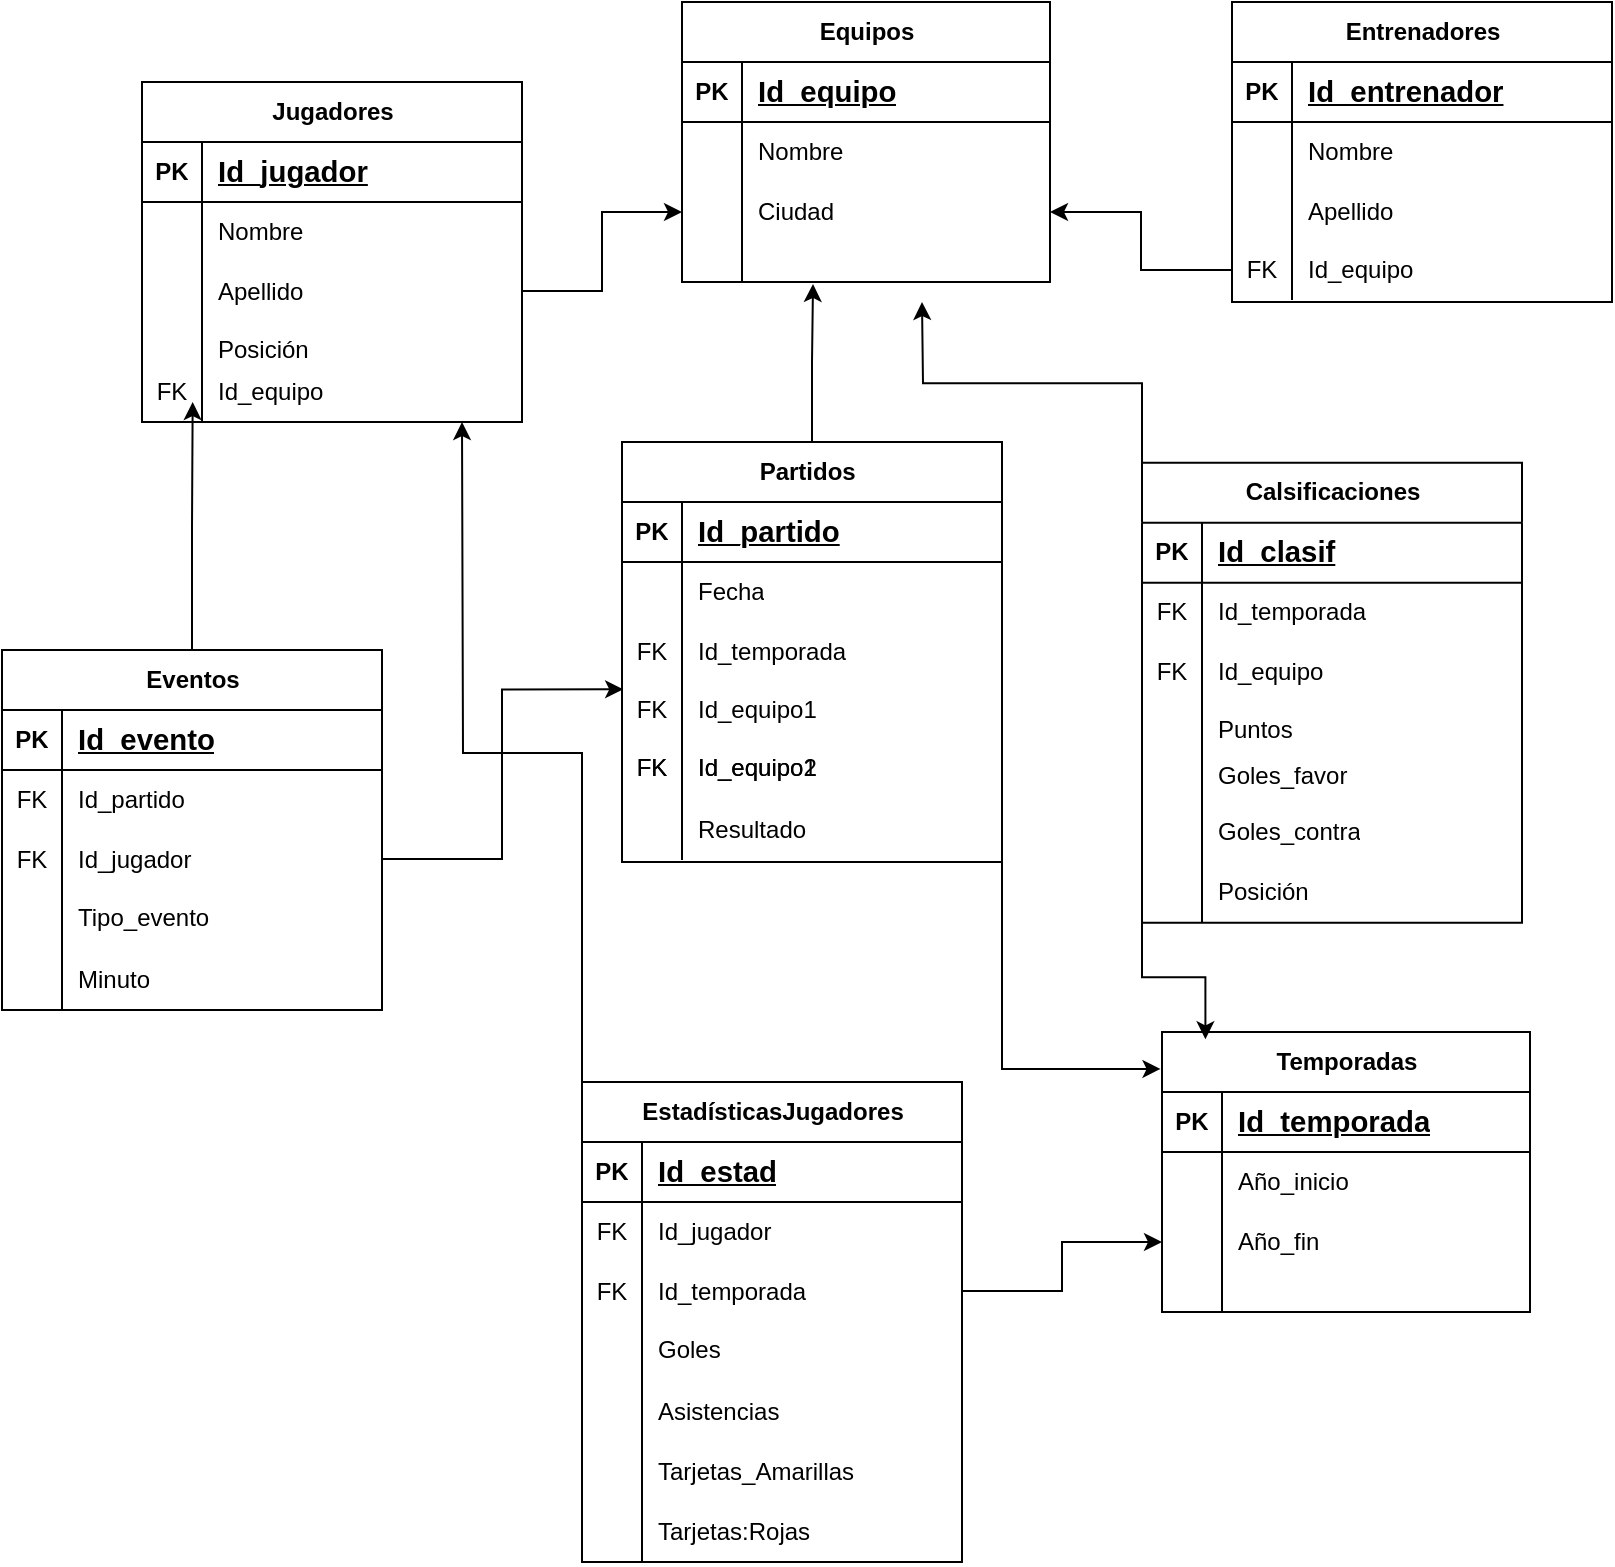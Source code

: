 <mxfile version="28.2.0">
  <diagram name="Página-1" id="X9vF3cDnQk7DMG4ShkGn">
    <mxGraphModel dx="2911" dy="1070" grid="1" gridSize="10" guides="1" tooltips="1" connect="1" arrows="1" fold="1" page="1" pageScale="1" pageWidth="827" pageHeight="1169" math="0" shadow="0">
      <root>
        <mxCell id="0" />
        <mxCell id="1" parent="0" />
        <mxCell id="jzqMsbEiXkKuYxZAFZws-7" value="Partidos&lt;span style=&quot;white-space: pre;&quot;&gt;&#x9;&lt;/span&gt;" style="shape=table;startSize=30;container=1;collapsible=1;childLayout=tableLayout;fixedRows=1;rowLines=0;fontStyle=1;align=center;resizeLast=1;html=1;" vertex="1" parent="1">
          <mxGeometry y="290" width="190" height="210" as="geometry">
            <mxRectangle x="320" y="210" width="90" height="30" as="alternateBounds" />
          </mxGeometry>
        </mxCell>
        <mxCell id="jzqMsbEiXkKuYxZAFZws-8" value="" style="shape=tableRow;horizontal=0;startSize=0;swimlaneHead=0;swimlaneBody=0;fillColor=none;collapsible=0;dropTarget=0;points=[[0,0.5],[1,0.5]];portConstraint=eastwest;top=0;left=0;right=0;bottom=1;" vertex="1" parent="jzqMsbEiXkKuYxZAFZws-7">
          <mxGeometry y="30" width="190" height="30" as="geometry" />
        </mxCell>
        <mxCell id="jzqMsbEiXkKuYxZAFZws-9" value="PK" style="shape=partialRectangle;connectable=0;fillColor=none;top=0;left=0;bottom=0;right=0;fontStyle=1;overflow=hidden;whiteSpace=wrap;html=1;" vertex="1" parent="jzqMsbEiXkKuYxZAFZws-8">
          <mxGeometry width="30" height="30" as="geometry">
            <mxRectangle width="30" height="30" as="alternateBounds" />
          </mxGeometry>
        </mxCell>
        <mxCell id="jzqMsbEiXkKuYxZAFZws-10" value="&lt;span style=&quot;font-size:11.0pt;line-height:107%;&lt;br/&gt;font-family:&amp;quot;Calibri&amp;quot;,sans-serif;mso-ascii-theme-font:minor-latin;mso-fareast-font-family:&lt;br/&gt;Calibri;mso-fareast-theme-font:minor-latin;mso-hansi-theme-font:minor-latin;&lt;br/&gt;mso-bidi-font-family:&amp;quot;Times New Roman&amp;quot;;mso-bidi-theme-font:minor-bidi;&lt;br/&gt;mso-ansi-language:ES-AR;mso-fareast-language:EN-US;mso-bidi-language:AR-SA&quot;&gt;Id_partido&lt;/span&gt;" style="shape=partialRectangle;connectable=0;fillColor=none;top=0;left=0;bottom=0;right=0;align=left;spacingLeft=6;fontStyle=5;overflow=hidden;whiteSpace=wrap;html=1;" vertex="1" parent="jzqMsbEiXkKuYxZAFZws-8">
          <mxGeometry x="30" width="160" height="30" as="geometry">
            <mxRectangle width="160" height="30" as="alternateBounds" />
          </mxGeometry>
        </mxCell>
        <mxCell id="jzqMsbEiXkKuYxZAFZws-11" value="" style="shape=tableRow;horizontal=0;startSize=0;swimlaneHead=0;swimlaneBody=0;fillColor=none;collapsible=0;dropTarget=0;points=[[0,0.5],[1,0.5]];portConstraint=eastwest;top=0;left=0;right=0;bottom=0;" vertex="1" parent="jzqMsbEiXkKuYxZAFZws-7">
          <mxGeometry y="60" width="190" height="30" as="geometry" />
        </mxCell>
        <mxCell id="jzqMsbEiXkKuYxZAFZws-12" value="" style="shape=partialRectangle;connectable=0;fillColor=none;top=0;left=0;bottom=0;right=0;editable=1;overflow=hidden;whiteSpace=wrap;html=1;" vertex="1" parent="jzqMsbEiXkKuYxZAFZws-11">
          <mxGeometry width="30" height="30" as="geometry">
            <mxRectangle width="30" height="30" as="alternateBounds" />
          </mxGeometry>
        </mxCell>
        <mxCell id="jzqMsbEiXkKuYxZAFZws-13" value="Fecha" style="shape=partialRectangle;connectable=0;fillColor=none;top=0;left=0;bottom=0;right=0;align=left;spacingLeft=6;overflow=hidden;whiteSpace=wrap;html=1;" vertex="1" parent="jzqMsbEiXkKuYxZAFZws-11">
          <mxGeometry x="30" width="160" height="30" as="geometry">
            <mxRectangle width="160" height="30" as="alternateBounds" />
          </mxGeometry>
        </mxCell>
        <mxCell id="jzqMsbEiXkKuYxZAFZws-161" value="" style="shape=tableRow;horizontal=0;startSize=0;swimlaneHead=0;swimlaneBody=0;fillColor=none;collapsible=0;dropTarget=0;points=[[0,0.5],[1,0.5]];portConstraint=eastwest;top=0;left=0;right=0;bottom=0;" vertex="1" parent="jzqMsbEiXkKuYxZAFZws-7">
          <mxGeometry y="90" width="190" height="29" as="geometry" />
        </mxCell>
        <mxCell id="jzqMsbEiXkKuYxZAFZws-162" value="FK" style="shape=partialRectangle;connectable=0;fillColor=none;top=0;left=0;bottom=0;right=0;editable=1;overflow=hidden;whiteSpace=wrap;html=1;" vertex="1" parent="jzqMsbEiXkKuYxZAFZws-161">
          <mxGeometry width="30" height="29" as="geometry">
            <mxRectangle width="30" height="29" as="alternateBounds" />
          </mxGeometry>
        </mxCell>
        <mxCell id="jzqMsbEiXkKuYxZAFZws-163" value="Id_temporada" style="shape=partialRectangle;connectable=0;fillColor=none;top=0;left=0;bottom=0;right=0;align=left;spacingLeft=6;overflow=hidden;whiteSpace=wrap;html=1;" vertex="1" parent="jzqMsbEiXkKuYxZAFZws-161">
          <mxGeometry x="30" width="160" height="29" as="geometry">
            <mxRectangle width="160" height="29" as="alternateBounds" />
          </mxGeometry>
        </mxCell>
        <mxCell id="jzqMsbEiXkKuYxZAFZws-14" value="" style="shape=tableRow;horizontal=0;startSize=0;swimlaneHead=0;swimlaneBody=0;fillColor=none;collapsible=0;dropTarget=0;points=[[0,0.5],[1,0.5]];portConstraint=eastwest;top=0;left=0;right=0;bottom=0;" vertex="1" parent="jzqMsbEiXkKuYxZAFZws-7">
          <mxGeometry y="119" width="190" height="29" as="geometry" />
        </mxCell>
        <mxCell id="jzqMsbEiXkKuYxZAFZws-15" value="FK" style="shape=partialRectangle;connectable=0;fillColor=none;top=0;left=0;bottom=0;right=0;editable=1;overflow=hidden;whiteSpace=wrap;html=1;" vertex="1" parent="jzqMsbEiXkKuYxZAFZws-14">
          <mxGeometry width="30" height="29" as="geometry">
            <mxRectangle width="30" height="29" as="alternateBounds" />
          </mxGeometry>
        </mxCell>
        <mxCell id="jzqMsbEiXkKuYxZAFZws-16" value="Id_equipo1" style="shape=partialRectangle;connectable=0;fillColor=none;top=0;left=0;bottom=0;right=0;align=left;spacingLeft=6;overflow=hidden;whiteSpace=wrap;html=1;" vertex="1" parent="jzqMsbEiXkKuYxZAFZws-14">
          <mxGeometry x="30" width="160" height="29" as="geometry">
            <mxRectangle width="160" height="29" as="alternateBounds" />
          </mxGeometry>
        </mxCell>
        <mxCell id="jzqMsbEiXkKuYxZAFZws-17" value="" style="shape=tableRow;horizontal=0;startSize=0;swimlaneHead=0;swimlaneBody=0;fillColor=none;collapsible=0;dropTarget=0;points=[[0,0.5],[1,0.5]];portConstraint=eastwest;top=0;left=0;right=0;bottom=0;" vertex="1" parent="jzqMsbEiXkKuYxZAFZws-7">
          <mxGeometry y="148" width="190" height="30" as="geometry" />
        </mxCell>
        <mxCell id="jzqMsbEiXkKuYxZAFZws-18" value="FK" style="shape=partialRectangle;connectable=0;fillColor=none;top=0;left=0;bottom=0;right=0;editable=1;overflow=hidden;whiteSpace=wrap;html=1;" vertex="1" parent="jzqMsbEiXkKuYxZAFZws-17">
          <mxGeometry width="30" height="30" as="geometry">
            <mxRectangle width="30" height="30" as="alternateBounds" />
          </mxGeometry>
        </mxCell>
        <mxCell id="jzqMsbEiXkKuYxZAFZws-19" value="Id_equipo1&lt;span style=&quot;white-space: pre;&quot;&gt;&#x9;&lt;/span&gt;&lt;span style=&quot;white-space: pre;&quot;&gt;&#x9;&lt;/span&gt;&lt;span style=&quot;white-space: pre;&quot;&gt;&#x9;&lt;/span&gt;&lt;span style=&quot;white-space: pre;&quot;&gt;&#x9;&lt;/span&gt;" style="shape=partialRectangle;connectable=0;fillColor=none;top=0;left=0;bottom=0;right=0;align=left;spacingLeft=6;overflow=hidden;whiteSpace=wrap;html=1;" vertex="1" parent="jzqMsbEiXkKuYxZAFZws-17">
          <mxGeometry x="30" width="160" height="30" as="geometry">
            <mxRectangle width="160" height="30" as="alternateBounds" />
          </mxGeometry>
        </mxCell>
        <mxCell id="jzqMsbEiXkKuYxZAFZws-37" value="Id_equipo2&lt;span style=&quot;white-space: pre;&quot;&gt;&#x9;&lt;/span&gt;&lt;span style=&quot;white-space: pre;&quot;&gt;&#x9;&lt;/span&gt;&lt;span style=&quot;white-space: pre;&quot;&gt;&#x9;&lt;/span&gt;&lt;span style=&quot;white-space: pre;&quot;&gt;&#x9;&lt;/span&gt;" style="shape=partialRectangle;connectable=0;fillColor=none;top=0;left=0;bottom=0;right=0;align=left;spacingLeft=6;overflow=hidden;whiteSpace=wrap;html=1;" vertex="1" parent="1">
          <mxGeometry x="30" y="438" width="150" height="30" as="geometry">
            <mxRectangle width="150" height="30" as="alternateBounds" />
          </mxGeometry>
        </mxCell>
        <mxCell id="jzqMsbEiXkKuYxZAFZws-38" value="" style="shape=partialRectangle;connectable=0;fillColor=none;top=0;left=0;bottom=0;right=0;editable=1;overflow=hidden;whiteSpace=wrap;html=1;" vertex="1" parent="1">
          <mxGeometry x="20" y="469" width="30" height="30" as="geometry">
            <mxRectangle width="30" height="30" as="alternateBounds" />
          </mxGeometry>
        </mxCell>
        <mxCell id="jzqMsbEiXkKuYxZAFZws-39" value="Resultado" style="shape=partialRectangle;connectable=0;fillColor=none;top=0;left=0;bottom=0;right=0;align=left;spacingLeft=6;overflow=hidden;whiteSpace=wrap;html=1;" vertex="1" parent="1">
          <mxGeometry x="30" y="469" width="154" height="30" as="geometry">
            <mxRectangle width="154" height="30" as="alternateBounds" />
          </mxGeometry>
        </mxCell>
        <mxCell id="jzqMsbEiXkKuYxZAFZws-40" value="" style="endArrow=none;html=1;rounded=0;" edge="1" parent="1">
          <mxGeometry relative="1" as="geometry">
            <mxPoint x="30" y="438" as="sourcePoint" />
            <mxPoint x="30" y="499" as="targetPoint" />
          </mxGeometry>
        </mxCell>
        <mxCell id="jzqMsbEiXkKuYxZAFZws-41" value="FK" style="shape=partialRectangle;connectable=0;fillColor=none;top=0;left=0;bottom=0;right=0;editable=1;overflow=hidden;whiteSpace=wrap;html=1;" vertex="1" parent="1">
          <mxGeometry y="438" width="30" height="30" as="geometry">
            <mxRectangle width="30" height="30" as="alternateBounds" />
          </mxGeometry>
        </mxCell>
        <mxCell id="jzqMsbEiXkKuYxZAFZws-42" value="Temporadas" style="shape=table;startSize=30;container=1;collapsible=1;childLayout=tableLayout;fixedRows=1;rowLines=0;fontStyle=1;align=center;resizeLast=1;html=1;" vertex="1" parent="1">
          <mxGeometry x="270" y="585" width="184" height="140" as="geometry">
            <mxRectangle x="320" y="210" width="90" height="30" as="alternateBounds" />
          </mxGeometry>
        </mxCell>
        <mxCell id="jzqMsbEiXkKuYxZAFZws-43" value="" style="shape=tableRow;horizontal=0;startSize=0;swimlaneHead=0;swimlaneBody=0;fillColor=none;collapsible=0;dropTarget=0;points=[[0,0.5],[1,0.5]];portConstraint=eastwest;top=0;left=0;right=0;bottom=1;" vertex="1" parent="jzqMsbEiXkKuYxZAFZws-42">
          <mxGeometry y="30" width="184" height="30" as="geometry" />
        </mxCell>
        <mxCell id="jzqMsbEiXkKuYxZAFZws-44" value="PK" style="shape=partialRectangle;connectable=0;fillColor=none;top=0;left=0;bottom=0;right=0;fontStyle=1;overflow=hidden;whiteSpace=wrap;html=1;" vertex="1" parent="jzqMsbEiXkKuYxZAFZws-43">
          <mxGeometry width="30" height="30" as="geometry">
            <mxRectangle width="30" height="30" as="alternateBounds" />
          </mxGeometry>
        </mxCell>
        <mxCell id="jzqMsbEiXkKuYxZAFZws-45" value="&lt;span style=&quot;font-size:11.0pt;line-height:107%;&amp;lt;br/&amp;gt;font-family:&amp;quot;Calibri&amp;quot;,sans-serif;mso-ascii-theme-font:minor-latin;mso-fareast-font-family:&amp;lt;br/&amp;gt;Calibri;mso-fareast-theme-font:minor-latin;mso-hansi-theme-font:minor-latin;&amp;lt;br/&amp;gt;mso-bidi-font-family:&amp;quot;Times New Roman&amp;quot;;mso-bidi-theme-font:minor-bidi;&amp;lt;br/&amp;gt;mso-ansi-language:ES-AR;mso-fareast-language:EN-US;mso-bidi-language:AR-SA&quot;&gt;Id_temporada&lt;/span&gt;" style="shape=partialRectangle;connectable=0;fillColor=none;top=0;left=0;bottom=0;right=0;align=left;spacingLeft=6;fontStyle=5;overflow=hidden;whiteSpace=wrap;html=1;" vertex="1" parent="jzqMsbEiXkKuYxZAFZws-43">
          <mxGeometry x="30" width="154" height="30" as="geometry">
            <mxRectangle width="154" height="30" as="alternateBounds" />
          </mxGeometry>
        </mxCell>
        <mxCell id="jzqMsbEiXkKuYxZAFZws-46" value="" style="shape=tableRow;horizontal=0;startSize=0;swimlaneHead=0;swimlaneBody=0;fillColor=none;collapsible=0;dropTarget=0;points=[[0,0.5],[1,0.5]];portConstraint=eastwest;top=0;left=0;right=0;bottom=0;" vertex="1" parent="jzqMsbEiXkKuYxZAFZws-42">
          <mxGeometry y="60" width="184" height="30" as="geometry" />
        </mxCell>
        <mxCell id="jzqMsbEiXkKuYxZAFZws-47" value="" style="shape=partialRectangle;connectable=0;fillColor=none;top=0;left=0;bottom=0;right=0;editable=1;overflow=hidden;whiteSpace=wrap;html=1;" vertex="1" parent="jzqMsbEiXkKuYxZAFZws-46">
          <mxGeometry width="30" height="30" as="geometry">
            <mxRectangle width="30" height="30" as="alternateBounds" />
          </mxGeometry>
        </mxCell>
        <mxCell id="jzqMsbEiXkKuYxZAFZws-48" value="Año_inicio" style="shape=partialRectangle;connectable=0;fillColor=none;top=0;left=0;bottom=0;right=0;align=left;spacingLeft=6;overflow=hidden;whiteSpace=wrap;html=1;" vertex="1" parent="jzqMsbEiXkKuYxZAFZws-46">
          <mxGeometry x="30" width="154" height="30" as="geometry">
            <mxRectangle width="154" height="30" as="alternateBounds" />
          </mxGeometry>
        </mxCell>
        <mxCell id="jzqMsbEiXkKuYxZAFZws-49" value="" style="shape=tableRow;horizontal=0;startSize=0;swimlaneHead=0;swimlaneBody=0;fillColor=none;collapsible=0;dropTarget=0;points=[[0,0.5],[1,0.5]];portConstraint=eastwest;top=0;left=0;right=0;bottom=0;" vertex="1" parent="jzqMsbEiXkKuYxZAFZws-42">
          <mxGeometry y="90" width="184" height="30" as="geometry" />
        </mxCell>
        <mxCell id="jzqMsbEiXkKuYxZAFZws-50" value="" style="shape=partialRectangle;connectable=0;fillColor=none;top=0;left=0;bottom=0;right=0;editable=1;overflow=hidden;whiteSpace=wrap;html=1;" vertex="1" parent="jzqMsbEiXkKuYxZAFZws-49">
          <mxGeometry width="30" height="30" as="geometry">
            <mxRectangle width="30" height="30" as="alternateBounds" />
          </mxGeometry>
        </mxCell>
        <mxCell id="jzqMsbEiXkKuYxZAFZws-51" value="Año_fin" style="shape=partialRectangle;connectable=0;fillColor=none;top=0;left=0;bottom=0;right=0;align=left;spacingLeft=6;overflow=hidden;whiteSpace=wrap;html=1;" vertex="1" parent="jzqMsbEiXkKuYxZAFZws-49">
          <mxGeometry x="30" width="154" height="30" as="geometry">
            <mxRectangle width="154" height="30" as="alternateBounds" />
          </mxGeometry>
        </mxCell>
        <mxCell id="jzqMsbEiXkKuYxZAFZws-52" value="" style="shape=tableRow;horizontal=0;startSize=0;swimlaneHead=0;swimlaneBody=0;fillColor=none;collapsible=0;dropTarget=0;points=[[0,0.5],[1,0.5]];portConstraint=eastwest;top=0;left=0;right=0;bottom=0;" vertex="1" parent="jzqMsbEiXkKuYxZAFZws-42">
          <mxGeometry y="120" width="184" height="20" as="geometry" />
        </mxCell>
        <mxCell id="jzqMsbEiXkKuYxZAFZws-53" value="" style="shape=partialRectangle;connectable=0;fillColor=none;top=0;left=0;bottom=0;right=0;editable=1;overflow=hidden;whiteSpace=wrap;html=1;" vertex="1" parent="jzqMsbEiXkKuYxZAFZws-52">
          <mxGeometry width="30" height="20" as="geometry">
            <mxRectangle width="30" height="20" as="alternateBounds" />
          </mxGeometry>
        </mxCell>
        <mxCell id="jzqMsbEiXkKuYxZAFZws-54" value="" style="shape=partialRectangle;connectable=0;fillColor=none;top=0;left=0;bottom=0;right=0;align=left;spacingLeft=6;overflow=hidden;whiteSpace=wrap;html=1;" vertex="1" parent="jzqMsbEiXkKuYxZAFZws-52">
          <mxGeometry x="30" width="154" height="20" as="geometry">
            <mxRectangle width="154" height="20" as="alternateBounds" />
          </mxGeometry>
        </mxCell>
        <mxCell id="jzqMsbEiXkKuYxZAFZws-55" value="Equipos" style="shape=table;startSize=30;container=1;collapsible=1;childLayout=tableLayout;fixedRows=1;rowLines=0;fontStyle=1;align=center;resizeLast=1;html=1;" vertex="1" parent="1">
          <mxGeometry x="30" y="70" width="184" height="140" as="geometry">
            <mxRectangle x="320" y="210" width="90" height="30" as="alternateBounds" />
          </mxGeometry>
        </mxCell>
        <mxCell id="jzqMsbEiXkKuYxZAFZws-56" value="" style="shape=tableRow;horizontal=0;startSize=0;swimlaneHead=0;swimlaneBody=0;fillColor=none;collapsible=0;dropTarget=0;points=[[0,0.5],[1,0.5]];portConstraint=eastwest;top=0;left=0;right=0;bottom=1;" vertex="1" parent="jzqMsbEiXkKuYxZAFZws-55">
          <mxGeometry y="30" width="184" height="30" as="geometry" />
        </mxCell>
        <mxCell id="jzqMsbEiXkKuYxZAFZws-57" value="PK" style="shape=partialRectangle;connectable=0;fillColor=none;top=0;left=0;bottom=0;right=0;fontStyle=1;overflow=hidden;whiteSpace=wrap;html=1;" vertex="1" parent="jzqMsbEiXkKuYxZAFZws-56">
          <mxGeometry width="30" height="30" as="geometry">
            <mxRectangle width="30" height="30" as="alternateBounds" />
          </mxGeometry>
        </mxCell>
        <mxCell id="jzqMsbEiXkKuYxZAFZws-58" value="&lt;span style=&quot;font-size:11.0pt;line-height:107%;&amp;lt;br/&amp;gt;font-family:&amp;quot;Calibri&amp;quot;,sans-serif;mso-ascii-theme-font:minor-latin;mso-fareast-font-family:&amp;lt;br/&amp;gt;Calibri;mso-fareast-theme-font:minor-latin;mso-hansi-theme-font:minor-latin;&amp;lt;br/&amp;gt;mso-bidi-font-family:&amp;quot;Times New Roman&amp;quot;;mso-bidi-theme-font:minor-bidi;&amp;lt;br/&amp;gt;mso-ansi-language:ES-AR;mso-fareast-language:EN-US;mso-bidi-language:AR-SA&quot;&gt;Id_equipo&lt;/span&gt;" style="shape=partialRectangle;connectable=0;fillColor=none;top=0;left=0;bottom=0;right=0;align=left;spacingLeft=6;fontStyle=5;overflow=hidden;whiteSpace=wrap;html=1;" vertex="1" parent="jzqMsbEiXkKuYxZAFZws-56">
          <mxGeometry x="30" width="154" height="30" as="geometry">
            <mxRectangle width="154" height="30" as="alternateBounds" />
          </mxGeometry>
        </mxCell>
        <mxCell id="jzqMsbEiXkKuYxZAFZws-59" value="" style="shape=tableRow;horizontal=0;startSize=0;swimlaneHead=0;swimlaneBody=0;fillColor=none;collapsible=0;dropTarget=0;points=[[0,0.5],[1,0.5]];portConstraint=eastwest;top=0;left=0;right=0;bottom=0;" vertex="1" parent="jzqMsbEiXkKuYxZAFZws-55">
          <mxGeometry y="60" width="184" height="30" as="geometry" />
        </mxCell>
        <mxCell id="jzqMsbEiXkKuYxZAFZws-60" value="" style="shape=partialRectangle;connectable=0;fillColor=none;top=0;left=0;bottom=0;right=0;editable=1;overflow=hidden;whiteSpace=wrap;html=1;" vertex="1" parent="jzqMsbEiXkKuYxZAFZws-59">
          <mxGeometry width="30" height="30" as="geometry">
            <mxRectangle width="30" height="30" as="alternateBounds" />
          </mxGeometry>
        </mxCell>
        <mxCell id="jzqMsbEiXkKuYxZAFZws-61" value="Nombre" style="shape=partialRectangle;connectable=0;fillColor=none;top=0;left=0;bottom=0;right=0;align=left;spacingLeft=6;overflow=hidden;whiteSpace=wrap;html=1;" vertex="1" parent="jzqMsbEiXkKuYxZAFZws-59">
          <mxGeometry x="30" width="154" height="30" as="geometry">
            <mxRectangle width="154" height="30" as="alternateBounds" />
          </mxGeometry>
        </mxCell>
        <mxCell id="jzqMsbEiXkKuYxZAFZws-62" value="" style="shape=tableRow;horizontal=0;startSize=0;swimlaneHead=0;swimlaneBody=0;fillColor=none;collapsible=0;dropTarget=0;points=[[0,0.5],[1,0.5]];portConstraint=eastwest;top=0;left=0;right=0;bottom=0;" vertex="1" parent="jzqMsbEiXkKuYxZAFZws-55">
          <mxGeometry y="90" width="184" height="30" as="geometry" />
        </mxCell>
        <mxCell id="jzqMsbEiXkKuYxZAFZws-63" value="" style="shape=partialRectangle;connectable=0;fillColor=none;top=0;left=0;bottom=0;right=0;editable=1;overflow=hidden;whiteSpace=wrap;html=1;" vertex="1" parent="jzqMsbEiXkKuYxZAFZws-62">
          <mxGeometry width="30" height="30" as="geometry">
            <mxRectangle width="30" height="30" as="alternateBounds" />
          </mxGeometry>
        </mxCell>
        <mxCell id="jzqMsbEiXkKuYxZAFZws-64" value="Ciudad" style="shape=partialRectangle;connectable=0;fillColor=none;top=0;left=0;bottom=0;right=0;align=left;spacingLeft=6;overflow=hidden;whiteSpace=wrap;html=1;" vertex="1" parent="jzqMsbEiXkKuYxZAFZws-62">
          <mxGeometry x="30" width="154" height="30" as="geometry">
            <mxRectangle width="154" height="30" as="alternateBounds" />
          </mxGeometry>
        </mxCell>
        <mxCell id="jzqMsbEiXkKuYxZAFZws-65" value="" style="shape=tableRow;horizontal=0;startSize=0;swimlaneHead=0;swimlaneBody=0;fillColor=none;collapsible=0;dropTarget=0;points=[[0,0.5],[1,0.5]];portConstraint=eastwest;top=0;left=0;right=0;bottom=0;" vertex="1" parent="jzqMsbEiXkKuYxZAFZws-55">
          <mxGeometry y="120" width="184" height="20" as="geometry" />
        </mxCell>
        <mxCell id="jzqMsbEiXkKuYxZAFZws-66" value="" style="shape=partialRectangle;connectable=0;fillColor=none;top=0;left=0;bottom=0;right=0;editable=1;overflow=hidden;whiteSpace=wrap;html=1;" vertex="1" parent="jzqMsbEiXkKuYxZAFZws-65">
          <mxGeometry width="30" height="20" as="geometry">
            <mxRectangle width="30" height="20" as="alternateBounds" />
          </mxGeometry>
        </mxCell>
        <mxCell id="jzqMsbEiXkKuYxZAFZws-67" value="" style="shape=partialRectangle;connectable=0;fillColor=none;top=0;left=0;bottom=0;right=0;align=left;spacingLeft=6;overflow=hidden;whiteSpace=wrap;html=1;" vertex="1" parent="jzqMsbEiXkKuYxZAFZws-65">
          <mxGeometry x="30" width="154" height="20" as="geometry">
            <mxRectangle width="154" height="20" as="alternateBounds" />
          </mxGeometry>
        </mxCell>
        <mxCell id="jzqMsbEiXkKuYxZAFZws-68" value="Entrenadores" style="shape=table;startSize=30;container=1;collapsible=1;childLayout=tableLayout;fixedRows=1;rowLines=0;fontStyle=1;align=center;resizeLast=1;html=1;" vertex="1" parent="1">
          <mxGeometry x="305" y="70" width="190" height="150" as="geometry">
            <mxRectangle x="320" y="210" width="90" height="30" as="alternateBounds" />
          </mxGeometry>
        </mxCell>
        <mxCell id="jzqMsbEiXkKuYxZAFZws-69" value="" style="shape=tableRow;horizontal=0;startSize=0;swimlaneHead=0;swimlaneBody=0;fillColor=none;collapsible=0;dropTarget=0;points=[[0,0.5],[1,0.5]];portConstraint=eastwest;top=0;left=0;right=0;bottom=1;" vertex="1" parent="jzqMsbEiXkKuYxZAFZws-68">
          <mxGeometry y="30" width="190" height="30" as="geometry" />
        </mxCell>
        <mxCell id="jzqMsbEiXkKuYxZAFZws-70" value="PK" style="shape=partialRectangle;connectable=0;fillColor=none;top=0;left=0;bottom=0;right=0;fontStyle=1;overflow=hidden;whiteSpace=wrap;html=1;" vertex="1" parent="jzqMsbEiXkKuYxZAFZws-69">
          <mxGeometry width="30" height="30" as="geometry">
            <mxRectangle width="30" height="30" as="alternateBounds" />
          </mxGeometry>
        </mxCell>
        <mxCell id="jzqMsbEiXkKuYxZAFZws-71" value="&lt;span style=&quot;font-size:11.0pt;line-height:107%;&amp;lt;br/&amp;gt;font-family:&amp;quot;Calibri&amp;quot;,sans-serif;mso-ascii-theme-font:minor-latin;mso-fareast-font-family:&amp;lt;br/&amp;gt;Calibri;mso-fareast-theme-font:minor-latin;mso-hansi-theme-font:minor-latin;&amp;lt;br/&amp;gt;mso-bidi-font-family:&amp;quot;Times New Roman&amp;quot;;mso-bidi-theme-font:minor-bidi;&amp;lt;br/&amp;gt;mso-ansi-language:ES-AR;mso-fareast-language:EN-US;mso-bidi-language:AR-SA&quot;&gt;Id_entrenador&lt;/span&gt;" style="shape=partialRectangle;connectable=0;fillColor=none;top=0;left=0;bottom=0;right=0;align=left;spacingLeft=6;fontStyle=5;overflow=hidden;whiteSpace=wrap;html=1;" vertex="1" parent="jzqMsbEiXkKuYxZAFZws-69">
          <mxGeometry x="30" width="160" height="30" as="geometry">
            <mxRectangle width="160" height="30" as="alternateBounds" />
          </mxGeometry>
        </mxCell>
        <mxCell id="jzqMsbEiXkKuYxZAFZws-72" value="" style="shape=tableRow;horizontal=0;startSize=0;swimlaneHead=0;swimlaneBody=0;fillColor=none;collapsible=0;dropTarget=0;points=[[0,0.5],[1,0.5]];portConstraint=eastwest;top=0;left=0;right=0;bottom=0;" vertex="1" parent="jzqMsbEiXkKuYxZAFZws-68">
          <mxGeometry y="60" width="190" height="30" as="geometry" />
        </mxCell>
        <mxCell id="jzqMsbEiXkKuYxZAFZws-73" value="" style="shape=partialRectangle;connectable=0;fillColor=none;top=0;left=0;bottom=0;right=0;editable=1;overflow=hidden;whiteSpace=wrap;html=1;" vertex="1" parent="jzqMsbEiXkKuYxZAFZws-72">
          <mxGeometry width="30" height="30" as="geometry">
            <mxRectangle width="30" height="30" as="alternateBounds" />
          </mxGeometry>
        </mxCell>
        <mxCell id="jzqMsbEiXkKuYxZAFZws-74" value="Nombre" style="shape=partialRectangle;connectable=0;fillColor=none;top=0;left=0;bottom=0;right=0;align=left;spacingLeft=6;overflow=hidden;whiteSpace=wrap;html=1;" vertex="1" parent="jzqMsbEiXkKuYxZAFZws-72">
          <mxGeometry x="30" width="160" height="30" as="geometry">
            <mxRectangle width="160" height="30" as="alternateBounds" />
          </mxGeometry>
        </mxCell>
        <mxCell id="jzqMsbEiXkKuYxZAFZws-75" value="" style="shape=tableRow;horizontal=0;startSize=0;swimlaneHead=0;swimlaneBody=0;fillColor=none;collapsible=0;dropTarget=0;points=[[0,0.5],[1,0.5]];portConstraint=eastwest;top=0;left=0;right=0;bottom=0;" vertex="1" parent="jzqMsbEiXkKuYxZAFZws-68">
          <mxGeometry y="90" width="190" height="29" as="geometry" />
        </mxCell>
        <mxCell id="jzqMsbEiXkKuYxZAFZws-76" value="" style="shape=partialRectangle;connectable=0;fillColor=none;top=0;left=0;bottom=0;right=0;editable=1;overflow=hidden;whiteSpace=wrap;html=1;" vertex="1" parent="jzqMsbEiXkKuYxZAFZws-75">
          <mxGeometry width="30" height="29" as="geometry">
            <mxRectangle width="30" height="29" as="alternateBounds" />
          </mxGeometry>
        </mxCell>
        <mxCell id="jzqMsbEiXkKuYxZAFZws-77" value="Apellido" style="shape=partialRectangle;connectable=0;fillColor=none;top=0;left=0;bottom=0;right=0;align=left;spacingLeft=6;overflow=hidden;whiteSpace=wrap;html=1;" vertex="1" parent="jzqMsbEiXkKuYxZAFZws-75">
          <mxGeometry x="30" width="160" height="29" as="geometry">
            <mxRectangle width="160" height="29" as="alternateBounds" />
          </mxGeometry>
        </mxCell>
        <mxCell id="jzqMsbEiXkKuYxZAFZws-78" value="" style="shape=tableRow;horizontal=0;startSize=0;swimlaneHead=0;swimlaneBody=0;fillColor=none;collapsible=0;dropTarget=0;points=[[0,0.5],[1,0.5]];portConstraint=eastwest;top=0;left=0;right=0;bottom=0;" vertex="1" parent="jzqMsbEiXkKuYxZAFZws-68">
          <mxGeometry y="119" width="190" height="30" as="geometry" />
        </mxCell>
        <mxCell id="jzqMsbEiXkKuYxZAFZws-79" value="FK" style="shape=partialRectangle;connectable=0;fillColor=none;top=0;left=0;bottom=0;right=0;editable=1;overflow=hidden;whiteSpace=wrap;html=1;" vertex="1" parent="jzqMsbEiXkKuYxZAFZws-78">
          <mxGeometry width="30" height="30" as="geometry">
            <mxRectangle width="30" height="30" as="alternateBounds" />
          </mxGeometry>
        </mxCell>
        <mxCell id="jzqMsbEiXkKuYxZAFZws-80" value="Id_equipo" style="shape=partialRectangle;connectable=0;fillColor=none;top=0;left=0;bottom=0;right=0;align=left;spacingLeft=6;overflow=hidden;whiteSpace=wrap;html=1;" vertex="1" parent="jzqMsbEiXkKuYxZAFZws-78">
          <mxGeometry x="30" width="160" height="30" as="geometry">
            <mxRectangle width="160" height="30" as="alternateBounds" />
          </mxGeometry>
        </mxCell>
        <mxCell id="jzqMsbEiXkKuYxZAFZws-81" value="Jugadores" style="shape=table;startSize=30;container=1;collapsible=1;childLayout=tableLayout;fixedRows=1;rowLines=0;fontStyle=1;align=center;resizeLast=1;html=1;" vertex="1" parent="1">
          <mxGeometry x="-240" y="110" width="190" height="170" as="geometry">
            <mxRectangle x="320" y="210" width="90" height="30" as="alternateBounds" />
          </mxGeometry>
        </mxCell>
        <mxCell id="jzqMsbEiXkKuYxZAFZws-82" value="" style="shape=tableRow;horizontal=0;startSize=0;swimlaneHead=0;swimlaneBody=0;fillColor=none;collapsible=0;dropTarget=0;points=[[0,0.5],[1,0.5]];portConstraint=eastwest;top=0;left=0;right=0;bottom=1;" vertex="1" parent="jzqMsbEiXkKuYxZAFZws-81">
          <mxGeometry y="30" width="190" height="30" as="geometry" />
        </mxCell>
        <mxCell id="jzqMsbEiXkKuYxZAFZws-83" value="PK" style="shape=partialRectangle;connectable=0;fillColor=none;top=0;left=0;bottom=0;right=0;fontStyle=1;overflow=hidden;whiteSpace=wrap;html=1;" vertex="1" parent="jzqMsbEiXkKuYxZAFZws-82">
          <mxGeometry width="30" height="30" as="geometry">
            <mxRectangle width="30" height="30" as="alternateBounds" />
          </mxGeometry>
        </mxCell>
        <mxCell id="jzqMsbEiXkKuYxZAFZws-84" value="&lt;span style=&quot;font-size:11.0pt;line-height:107%;&amp;lt;br/&amp;gt;font-family:&amp;quot;Calibri&amp;quot;,sans-serif;mso-ascii-theme-font:minor-latin;mso-fareast-font-family:&amp;lt;br/&amp;gt;Calibri;mso-fareast-theme-font:minor-latin;mso-hansi-theme-font:minor-latin;&amp;lt;br/&amp;gt;mso-bidi-font-family:&amp;quot;Times New Roman&amp;quot;;mso-bidi-theme-font:minor-bidi;&amp;lt;br/&amp;gt;mso-ansi-language:ES-AR;mso-fareast-language:EN-US;mso-bidi-language:AR-SA&quot;&gt;Id_jugador&lt;/span&gt;" style="shape=partialRectangle;connectable=0;fillColor=none;top=0;left=0;bottom=0;right=0;align=left;spacingLeft=6;fontStyle=5;overflow=hidden;whiteSpace=wrap;html=1;" vertex="1" parent="jzqMsbEiXkKuYxZAFZws-82">
          <mxGeometry x="30" width="160" height="30" as="geometry">
            <mxRectangle width="160" height="30" as="alternateBounds" />
          </mxGeometry>
        </mxCell>
        <mxCell id="jzqMsbEiXkKuYxZAFZws-85" value="" style="shape=tableRow;horizontal=0;startSize=0;swimlaneHead=0;swimlaneBody=0;fillColor=none;collapsible=0;dropTarget=0;points=[[0,0.5],[1,0.5]];portConstraint=eastwest;top=0;left=0;right=0;bottom=0;" vertex="1" parent="jzqMsbEiXkKuYxZAFZws-81">
          <mxGeometry y="60" width="190" height="30" as="geometry" />
        </mxCell>
        <mxCell id="jzqMsbEiXkKuYxZAFZws-86" value="" style="shape=partialRectangle;connectable=0;fillColor=none;top=0;left=0;bottom=0;right=0;editable=1;overflow=hidden;whiteSpace=wrap;html=1;" vertex="1" parent="jzqMsbEiXkKuYxZAFZws-85">
          <mxGeometry width="30" height="30" as="geometry">
            <mxRectangle width="30" height="30" as="alternateBounds" />
          </mxGeometry>
        </mxCell>
        <mxCell id="jzqMsbEiXkKuYxZAFZws-87" value="Nombre" style="shape=partialRectangle;connectable=0;fillColor=none;top=0;left=0;bottom=0;right=0;align=left;spacingLeft=6;overflow=hidden;whiteSpace=wrap;html=1;" vertex="1" parent="jzqMsbEiXkKuYxZAFZws-85">
          <mxGeometry x="30" width="160" height="30" as="geometry">
            <mxRectangle width="160" height="30" as="alternateBounds" />
          </mxGeometry>
        </mxCell>
        <mxCell id="jzqMsbEiXkKuYxZAFZws-88" value="" style="shape=tableRow;horizontal=0;startSize=0;swimlaneHead=0;swimlaneBody=0;fillColor=none;collapsible=0;dropTarget=0;points=[[0,0.5],[1,0.5]];portConstraint=eastwest;top=0;left=0;right=0;bottom=0;" vertex="1" parent="jzqMsbEiXkKuYxZAFZws-81">
          <mxGeometry y="90" width="190" height="29" as="geometry" />
        </mxCell>
        <mxCell id="jzqMsbEiXkKuYxZAFZws-89" value="" style="shape=partialRectangle;connectable=0;fillColor=none;top=0;left=0;bottom=0;right=0;editable=1;overflow=hidden;whiteSpace=wrap;html=1;" vertex="1" parent="jzqMsbEiXkKuYxZAFZws-88">
          <mxGeometry width="30" height="29" as="geometry">
            <mxRectangle width="30" height="29" as="alternateBounds" />
          </mxGeometry>
        </mxCell>
        <mxCell id="jzqMsbEiXkKuYxZAFZws-90" value="Apellido" style="shape=partialRectangle;connectable=0;fillColor=none;top=0;left=0;bottom=0;right=0;align=left;spacingLeft=6;overflow=hidden;whiteSpace=wrap;html=1;" vertex="1" parent="jzqMsbEiXkKuYxZAFZws-88">
          <mxGeometry x="30" width="160" height="29" as="geometry">
            <mxRectangle width="160" height="29" as="alternateBounds" />
          </mxGeometry>
        </mxCell>
        <mxCell id="jzqMsbEiXkKuYxZAFZws-91" value="" style="shape=tableRow;horizontal=0;startSize=0;swimlaneHead=0;swimlaneBody=0;fillColor=none;collapsible=0;dropTarget=0;points=[[0,0.5],[1,0.5]];portConstraint=eastwest;top=0;left=0;right=0;bottom=0;" vertex="1" parent="jzqMsbEiXkKuYxZAFZws-81">
          <mxGeometry y="119" width="190" height="30" as="geometry" />
        </mxCell>
        <mxCell id="jzqMsbEiXkKuYxZAFZws-92" value="" style="shape=partialRectangle;connectable=0;fillColor=none;top=0;left=0;bottom=0;right=0;editable=1;overflow=hidden;whiteSpace=wrap;html=1;" vertex="1" parent="jzqMsbEiXkKuYxZAFZws-91">
          <mxGeometry width="30" height="30" as="geometry">
            <mxRectangle width="30" height="30" as="alternateBounds" />
          </mxGeometry>
        </mxCell>
        <mxCell id="jzqMsbEiXkKuYxZAFZws-93" value="Posición" style="shape=partialRectangle;connectable=0;fillColor=none;top=0;left=0;bottom=0;right=0;align=left;spacingLeft=6;overflow=hidden;whiteSpace=wrap;html=1;" vertex="1" parent="jzqMsbEiXkKuYxZAFZws-91">
          <mxGeometry x="30" width="160" height="30" as="geometry">
            <mxRectangle width="160" height="30" as="alternateBounds" />
          </mxGeometry>
        </mxCell>
        <mxCell id="jzqMsbEiXkKuYxZAFZws-94" value="Id_equipo" style="shape=partialRectangle;connectable=0;fillColor=none;top=0;left=0;bottom=0;right=0;align=left;spacingLeft=6;overflow=hidden;whiteSpace=wrap;html=1;" vertex="1" parent="1">
          <mxGeometry x="-210" y="250" width="160" height="30" as="geometry">
            <mxRectangle width="160" height="30" as="alternateBounds" />
          </mxGeometry>
        </mxCell>
        <mxCell id="jzqMsbEiXkKuYxZAFZws-95" value="" style="endArrow=none;html=1;rounded=0;" edge="1" parent="1">
          <mxGeometry relative="1" as="geometry">
            <mxPoint x="-210" y="280" as="sourcePoint" />
            <mxPoint x="-210" y="250" as="targetPoint" />
          </mxGeometry>
        </mxCell>
        <mxCell id="jzqMsbEiXkKuYxZAFZws-96" value="FK" style="shape=partialRectangle;connectable=0;fillColor=none;top=0;left=0;bottom=0;right=0;editable=1;overflow=hidden;whiteSpace=wrap;html=1;" vertex="1" parent="1">
          <mxGeometry x="-240" y="250" width="30" height="29" as="geometry">
            <mxRectangle width="30" height="30" as="alternateBounds" />
          </mxGeometry>
        </mxCell>
        <mxCell id="jzqMsbEiXkKuYxZAFZws-196" style="edgeStyle=orthogonalEdgeStyle;rounded=0;orthogonalLoop=1;jettySize=auto;html=1;exitX=0.5;exitY=0;exitDx=0;exitDy=0;" edge="1" parent="1" source="jzqMsbEiXkKuYxZAFZws-97">
          <mxGeometry relative="1" as="geometry">
            <mxPoint x="-214.667" y="270" as="targetPoint" />
          </mxGeometry>
        </mxCell>
        <mxCell id="jzqMsbEiXkKuYxZAFZws-97" value="Eventos" style="shape=table;startSize=30;container=1;collapsible=1;childLayout=tableLayout;fixedRows=1;rowLines=0;fontStyle=1;align=center;resizeLast=1;html=1;" vertex="1" parent="1">
          <mxGeometry x="-310" y="394" width="190" height="180" as="geometry">
            <mxRectangle x="320" y="210" width="90" height="30" as="alternateBounds" />
          </mxGeometry>
        </mxCell>
        <mxCell id="jzqMsbEiXkKuYxZAFZws-98" value="" style="shape=tableRow;horizontal=0;startSize=0;swimlaneHead=0;swimlaneBody=0;fillColor=none;collapsible=0;dropTarget=0;points=[[0,0.5],[1,0.5]];portConstraint=eastwest;top=0;left=0;right=0;bottom=1;" vertex="1" parent="jzqMsbEiXkKuYxZAFZws-97">
          <mxGeometry y="30" width="190" height="30" as="geometry" />
        </mxCell>
        <mxCell id="jzqMsbEiXkKuYxZAFZws-99" value="PK" style="shape=partialRectangle;connectable=0;fillColor=none;top=0;left=0;bottom=0;right=0;fontStyle=1;overflow=hidden;whiteSpace=wrap;html=1;" vertex="1" parent="jzqMsbEiXkKuYxZAFZws-98">
          <mxGeometry width="30" height="30" as="geometry">
            <mxRectangle width="30" height="30" as="alternateBounds" />
          </mxGeometry>
        </mxCell>
        <mxCell id="jzqMsbEiXkKuYxZAFZws-100" value="&lt;span style=&quot;font-size:11.0pt;line-height:107%;&amp;lt;br/&amp;gt;font-family:&amp;quot;Calibri&amp;quot;,sans-serif;mso-ascii-theme-font:minor-latin;mso-fareast-font-family:&amp;lt;br/&amp;gt;Calibri;mso-fareast-theme-font:minor-latin;mso-hansi-theme-font:minor-latin;&amp;lt;br/&amp;gt;mso-bidi-font-family:&amp;quot;Times New Roman&amp;quot;;mso-bidi-theme-font:minor-bidi;&amp;lt;br/&amp;gt;mso-ansi-language:ES-AR;mso-fareast-language:EN-US;mso-bidi-language:AR-SA&quot;&gt;Id_evento&lt;/span&gt;" style="shape=partialRectangle;connectable=0;fillColor=none;top=0;left=0;bottom=0;right=0;align=left;spacingLeft=6;fontStyle=5;overflow=hidden;whiteSpace=wrap;html=1;" vertex="1" parent="jzqMsbEiXkKuYxZAFZws-98">
          <mxGeometry x="30" width="160" height="30" as="geometry">
            <mxRectangle width="160" height="30" as="alternateBounds" />
          </mxGeometry>
        </mxCell>
        <mxCell id="jzqMsbEiXkKuYxZAFZws-101" value="" style="shape=tableRow;horizontal=0;startSize=0;swimlaneHead=0;swimlaneBody=0;fillColor=none;collapsible=0;dropTarget=0;points=[[0,0.5],[1,0.5]];portConstraint=eastwest;top=0;left=0;right=0;bottom=0;" vertex="1" parent="jzqMsbEiXkKuYxZAFZws-97">
          <mxGeometry y="60" width="190" height="30" as="geometry" />
        </mxCell>
        <mxCell id="jzqMsbEiXkKuYxZAFZws-102" value="FK" style="shape=partialRectangle;connectable=0;fillColor=none;top=0;left=0;bottom=0;right=0;editable=1;overflow=hidden;whiteSpace=wrap;html=1;" vertex="1" parent="jzqMsbEiXkKuYxZAFZws-101">
          <mxGeometry width="30" height="30" as="geometry">
            <mxRectangle width="30" height="30" as="alternateBounds" />
          </mxGeometry>
        </mxCell>
        <mxCell id="jzqMsbEiXkKuYxZAFZws-103" value="Id_partido" style="shape=partialRectangle;connectable=0;fillColor=none;top=0;left=0;bottom=0;right=0;align=left;spacingLeft=6;overflow=hidden;whiteSpace=wrap;html=1;" vertex="1" parent="jzqMsbEiXkKuYxZAFZws-101">
          <mxGeometry x="30" width="160" height="30" as="geometry">
            <mxRectangle width="160" height="30" as="alternateBounds" />
          </mxGeometry>
        </mxCell>
        <mxCell id="jzqMsbEiXkKuYxZAFZws-104" value="" style="shape=tableRow;horizontal=0;startSize=0;swimlaneHead=0;swimlaneBody=0;fillColor=none;collapsible=0;dropTarget=0;points=[[0,0.5],[1,0.5]];portConstraint=eastwest;top=0;left=0;right=0;bottom=0;" vertex="1" parent="jzqMsbEiXkKuYxZAFZws-97">
          <mxGeometry y="90" width="190" height="29" as="geometry" />
        </mxCell>
        <mxCell id="jzqMsbEiXkKuYxZAFZws-105" value="FK" style="shape=partialRectangle;connectable=0;fillColor=none;top=0;left=0;bottom=0;right=0;editable=1;overflow=hidden;whiteSpace=wrap;html=1;" vertex="1" parent="jzqMsbEiXkKuYxZAFZws-104">
          <mxGeometry width="30" height="29" as="geometry">
            <mxRectangle width="30" height="29" as="alternateBounds" />
          </mxGeometry>
        </mxCell>
        <mxCell id="jzqMsbEiXkKuYxZAFZws-106" value="Id_jugador" style="shape=partialRectangle;connectable=0;fillColor=none;top=0;left=0;bottom=0;right=0;align=left;spacingLeft=6;overflow=hidden;whiteSpace=wrap;html=1;" vertex="1" parent="jzqMsbEiXkKuYxZAFZws-104">
          <mxGeometry x="30" width="160" height="29" as="geometry">
            <mxRectangle width="160" height="29" as="alternateBounds" />
          </mxGeometry>
        </mxCell>
        <mxCell id="jzqMsbEiXkKuYxZAFZws-107" value="" style="shape=tableRow;horizontal=0;startSize=0;swimlaneHead=0;swimlaneBody=0;fillColor=none;collapsible=0;dropTarget=0;points=[[0,0.5],[1,0.5]];portConstraint=eastwest;top=0;left=0;right=0;bottom=0;" vertex="1" parent="jzqMsbEiXkKuYxZAFZws-97">
          <mxGeometry y="119" width="190" height="30" as="geometry" />
        </mxCell>
        <mxCell id="jzqMsbEiXkKuYxZAFZws-108" value="" style="shape=partialRectangle;connectable=0;fillColor=none;top=0;left=0;bottom=0;right=0;editable=1;overflow=hidden;whiteSpace=wrap;html=1;" vertex="1" parent="jzqMsbEiXkKuYxZAFZws-107">
          <mxGeometry width="30" height="30" as="geometry">
            <mxRectangle width="30" height="30" as="alternateBounds" />
          </mxGeometry>
        </mxCell>
        <mxCell id="jzqMsbEiXkKuYxZAFZws-109" value="Tipo_evento" style="shape=partialRectangle;connectable=0;fillColor=none;top=0;left=0;bottom=0;right=0;align=left;spacingLeft=6;overflow=hidden;whiteSpace=wrap;html=1;" vertex="1" parent="jzqMsbEiXkKuYxZAFZws-107">
          <mxGeometry x="30" width="160" height="30" as="geometry">
            <mxRectangle width="160" height="30" as="alternateBounds" />
          </mxGeometry>
        </mxCell>
        <mxCell id="jzqMsbEiXkKuYxZAFZws-111" value="Minuto" style="shape=partialRectangle;connectable=0;fillColor=none;top=0;left=0;bottom=0;right=0;align=left;spacingLeft=6;overflow=hidden;whiteSpace=wrap;html=1;" vertex="1" parent="1">
          <mxGeometry x="-280" y="544" width="160" height="30" as="geometry">
            <mxRectangle width="160" height="30" as="alternateBounds" />
          </mxGeometry>
        </mxCell>
        <mxCell id="jzqMsbEiXkKuYxZAFZws-112" value="" style="endArrow=none;html=1;rounded=0;" edge="1" parent="1">
          <mxGeometry relative="1" as="geometry">
            <mxPoint x="-280" y="534" as="sourcePoint" />
            <mxPoint x="-280" y="574" as="targetPoint" />
          </mxGeometry>
        </mxCell>
        <mxCell id="jzqMsbEiXkKuYxZAFZws-197" style="edgeStyle=orthogonalEdgeStyle;rounded=0;orthogonalLoop=1;jettySize=auto;html=1;exitX=0.25;exitY=0;exitDx=0;exitDy=0;" edge="1" parent="1" source="jzqMsbEiXkKuYxZAFZws-113">
          <mxGeometry relative="1" as="geometry">
            <mxPoint x="28" y="609.667" as="targetPoint" />
          </mxGeometry>
        </mxCell>
        <mxCell id="jzqMsbEiXkKuYxZAFZws-198" style="edgeStyle=orthogonalEdgeStyle;rounded=0;orthogonalLoop=1;jettySize=auto;html=1;exitX=0;exitY=0;exitDx=0;exitDy=0;" edge="1" parent="1" source="jzqMsbEiXkKuYxZAFZws-113">
          <mxGeometry relative="1" as="geometry">
            <mxPoint x="-80" y="280" as="targetPoint" />
          </mxGeometry>
        </mxCell>
        <mxCell id="jzqMsbEiXkKuYxZAFZws-113" value="EstadísticasJugadores" style="shape=table;startSize=30;container=1;collapsible=1;childLayout=tableLayout;fixedRows=1;rowLines=0;fontStyle=1;align=center;resizeLast=1;html=1;" vertex="1" parent="1">
          <mxGeometry x="-20" y="610" width="190" height="240" as="geometry">
            <mxRectangle x="320" y="210" width="90" height="30" as="alternateBounds" />
          </mxGeometry>
        </mxCell>
        <mxCell id="jzqMsbEiXkKuYxZAFZws-114" value="" style="shape=tableRow;horizontal=0;startSize=0;swimlaneHead=0;swimlaneBody=0;fillColor=none;collapsible=0;dropTarget=0;points=[[0,0.5],[1,0.5]];portConstraint=eastwest;top=0;left=0;right=0;bottom=1;" vertex="1" parent="jzqMsbEiXkKuYxZAFZws-113">
          <mxGeometry y="30" width="190" height="30" as="geometry" />
        </mxCell>
        <mxCell id="jzqMsbEiXkKuYxZAFZws-115" value="PK" style="shape=partialRectangle;connectable=0;fillColor=none;top=0;left=0;bottom=0;right=0;fontStyle=1;overflow=hidden;whiteSpace=wrap;html=1;" vertex="1" parent="jzqMsbEiXkKuYxZAFZws-114">
          <mxGeometry width="30" height="30" as="geometry">
            <mxRectangle width="30" height="30" as="alternateBounds" />
          </mxGeometry>
        </mxCell>
        <mxCell id="jzqMsbEiXkKuYxZAFZws-116" value="&lt;span style=&quot;font-size:11.0pt;line-height:107%;&amp;lt;br/&amp;gt;font-family:&amp;quot;Calibri&amp;quot;,sans-serif;mso-ascii-theme-font:minor-latin;mso-fareast-font-family:&amp;lt;br/&amp;gt;Calibri;mso-fareast-theme-font:minor-latin;mso-hansi-theme-font:minor-latin;&amp;lt;br/&amp;gt;mso-bidi-font-family:&amp;quot;Times New Roman&amp;quot;;mso-bidi-theme-font:minor-bidi;&amp;lt;br/&amp;gt;mso-ansi-language:ES-AR;mso-fareast-language:EN-US;mso-bidi-language:AR-SA&quot;&gt;Id_estad&lt;/span&gt;" style="shape=partialRectangle;connectable=0;fillColor=none;top=0;left=0;bottom=0;right=0;align=left;spacingLeft=6;fontStyle=5;overflow=hidden;whiteSpace=wrap;html=1;" vertex="1" parent="jzqMsbEiXkKuYxZAFZws-114">
          <mxGeometry x="30" width="160" height="30" as="geometry">
            <mxRectangle width="160" height="30" as="alternateBounds" />
          </mxGeometry>
        </mxCell>
        <mxCell id="jzqMsbEiXkKuYxZAFZws-117" value="" style="shape=tableRow;horizontal=0;startSize=0;swimlaneHead=0;swimlaneBody=0;fillColor=none;collapsible=0;dropTarget=0;points=[[0,0.5],[1,0.5]];portConstraint=eastwest;top=0;left=0;right=0;bottom=0;" vertex="1" parent="jzqMsbEiXkKuYxZAFZws-113">
          <mxGeometry y="60" width="190" height="30" as="geometry" />
        </mxCell>
        <mxCell id="jzqMsbEiXkKuYxZAFZws-118" value="FK" style="shape=partialRectangle;connectable=0;fillColor=none;top=0;left=0;bottom=0;right=0;editable=1;overflow=hidden;whiteSpace=wrap;html=1;" vertex="1" parent="jzqMsbEiXkKuYxZAFZws-117">
          <mxGeometry width="30" height="30" as="geometry">
            <mxRectangle width="30" height="30" as="alternateBounds" />
          </mxGeometry>
        </mxCell>
        <mxCell id="jzqMsbEiXkKuYxZAFZws-119" value="Id_jugador" style="shape=partialRectangle;connectable=0;fillColor=none;top=0;left=0;bottom=0;right=0;align=left;spacingLeft=6;overflow=hidden;whiteSpace=wrap;html=1;" vertex="1" parent="jzqMsbEiXkKuYxZAFZws-117">
          <mxGeometry x="30" width="160" height="30" as="geometry">
            <mxRectangle width="160" height="30" as="alternateBounds" />
          </mxGeometry>
        </mxCell>
        <mxCell id="jzqMsbEiXkKuYxZAFZws-120" value="" style="shape=tableRow;horizontal=0;startSize=0;swimlaneHead=0;swimlaneBody=0;fillColor=none;collapsible=0;dropTarget=0;points=[[0,0.5],[1,0.5]];portConstraint=eastwest;top=0;left=0;right=0;bottom=0;" vertex="1" parent="jzqMsbEiXkKuYxZAFZws-113">
          <mxGeometry y="90" width="190" height="29" as="geometry" />
        </mxCell>
        <mxCell id="jzqMsbEiXkKuYxZAFZws-121" value="FK" style="shape=partialRectangle;connectable=0;fillColor=none;top=0;left=0;bottom=0;right=0;editable=1;overflow=hidden;whiteSpace=wrap;html=1;" vertex="1" parent="jzqMsbEiXkKuYxZAFZws-120">
          <mxGeometry width="30" height="29" as="geometry">
            <mxRectangle width="30" height="29" as="alternateBounds" />
          </mxGeometry>
        </mxCell>
        <mxCell id="jzqMsbEiXkKuYxZAFZws-122" value="Id_temporada" style="shape=partialRectangle;connectable=0;fillColor=none;top=0;left=0;bottom=0;right=0;align=left;spacingLeft=6;overflow=hidden;whiteSpace=wrap;html=1;" vertex="1" parent="jzqMsbEiXkKuYxZAFZws-120">
          <mxGeometry x="30" width="160" height="29" as="geometry">
            <mxRectangle width="160" height="29" as="alternateBounds" />
          </mxGeometry>
        </mxCell>
        <mxCell id="jzqMsbEiXkKuYxZAFZws-123" value="" style="shape=tableRow;horizontal=0;startSize=0;swimlaneHead=0;swimlaneBody=0;fillColor=none;collapsible=0;dropTarget=0;points=[[0,0.5],[1,0.5]];portConstraint=eastwest;top=0;left=0;right=0;bottom=0;" vertex="1" parent="jzqMsbEiXkKuYxZAFZws-113">
          <mxGeometry y="119" width="190" height="30" as="geometry" />
        </mxCell>
        <mxCell id="jzqMsbEiXkKuYxZAFZws-124" value="" style="shape=partialRectangle;connectable=0;fillColor=none;top=0;left=0;bottom=0;right=0;editable=1;overflow=hidden;whiteSpace=wrap;html=1;" vertex="1" parent="jzqMsbEiXkKuYxZAFZws-123">
          <mxGeometry width="30" height="30" as="geometry">
            <mxRectangle width="30" height="30" as="alternateBounds" />
          </mxGeometry>
        </mxCell>
        <mxCell id="jzqMsbEiXkKuYxZAFZws-125" value="Goles" style="shape=partialRectangle;connectable=0;fillColor=none;top=0;left=0;bottom=0;right=0;align=left;spacingLeft=6;overflow=hidden;whiteSpace=wrap;html=1;" vertex="1" parent="jzqMsbEiXkKuYxZAFZws-123">
          <mxGeometry x="30" width="160" height="30" as="geometry">
            <mxRectangle width="160" height="30" as="alternateBounds" />
          </mxGeometry>
        </mxCell>
        <mxCell id="jzqMsbEiXkKuYxZAFZws-139" value="Asistencias" style="shape=partialRectangle;connectable=0;fillColor=none;top=0;left=0;bottom=0;right=0;align=left;spacingLeft=6;overflow=hidden;whiteSpace=wrap;html=1;" vertex="1" parent="1">
          <mxGeometry x="10" y="760" width="160" height="30" as="geometry">
            <mxRectangle width="160" height="30" as="alternateBounds" />
          </mxGeometry>
        </mxCell>
        <mxCell id="jzqMsbEiXkKuYxZAFZws-140" value="Tarjetas_Amarillas" style="shape=partialRectangle;connectable=0;fillColor=none;top=0;left=0;bottom=0;right=0;align=left;spacingLeft=6;overflow=hidden;whiteSpace=wrap;html=1;" vertex="1" parent="1">
          <mxGeometry x="10" y="790" width="160" height="30" as="geometry">
            <mxRectangle width="160" height="30" as="alternateBounds" />
          </mxGeometry>
        </mxCell>
        <mxCell id="jzqMsbEiXkKuYxZAFZws-141" value="Tarjetas:Rojas" style="shape=partialRectangle;connectable=0;fillColor=none;top=0;left=0;bottom=0;right=0;align=left;spacingLeft=6;overflow=hidden;whiteSpace=wrap;html=1;" vertex="1" parent="1">
          <mxGeometry x="10" y="820" width="160" height="30" as="geometry">
            <mxRectangle width="160" height="30" as="alternateBounds" />
          </mxGeometry>
        </mxCell>
        <mxCell id="jzqMsbEiXkKuYxZAFZws-142" value="" style="endArrow=none;html=1;rounded=0;" edge="1" parent="1">
          <mxGeometry relative="1" as="geometry">
            <mxPoint x="10" y="850" as="sourcePoint" />
            <mxPoint x="10" y="750" as="targetPoint" />
          </mxGeometry>
        </mxCell>
        <mxCell id="jzqMsbEiXkKuYxZAFZws-175" style="edgeStyle=orthogonalEdgeStyle;rounded=0;orthogonalLoop=1;jettySize=auto;html=1;exitX=0.25;exitY=0;exitDx=0;exitDy=0;" edge="1" parent="1" source="jzqMsbEiXkKuYxZAFZws-144">
          <mxGeometry relative="1" as="geometry">
            <mxPoint x="307.333" y="299.997" as="targetPoint" />
          </mxGeometry>
        </mxCell>
        <mxCell id="jzqMsbEiXkKuYxZAFZws-200" style="edgeStyle=orthogonalEdgeStyle;rounded=0;orthogonalLoop=1;jettySize=auto;html=1;exitX=0;exitY=0;exitDx=0;exitDy=0;" edge="1" parent="1" source="jzqMsbEiXkKuYxZAFZws-144">
          <mxGeometry relative="1" as="geometry">
            <mxPoint x="150" y="220" as="targetPoint" />
          </mxGeometry>
        </mxCell>
        <mxCell id="jzqMsbEiXkKuYxZAFZws-144" value="Calsificaciones" style="shape=table;startSize=30;container=1;collapsible=1;childLayout=tableLayout;fixedRows=1;rowLines=0;fontStyle=1;align=center;resizeLast=1;html=1;" vertex="1" parent="1">
          <mxGeometry x="260" y="300.33" width="190" height="230" as="geometry">
            <mxRectangle x="320" y="210" width="90" height="30" as="alternateBounds" />
          </mxGeometry>
        </mxCell>
        <mxCell id="jzqMsbEiXkKuYxZAFZws-145" value="" style="shape=tableRow;horizontal=0;startSize=0;swimlaneHead=0;swimlaneBody=0;fillColor=none;collapsible=0;dropTarget=0;points=[[0,0.5],[1,0.5]];portConstraint=eastwest;top=0;left=0;right=0;bottom=1;" vertex="1" parent="jzqMsbEiXkKuYxZAFZws-144">
          <mxGeometry y="30" width="190" height="30" as="geometry" />
        </mxCell>
        <mxCell id="jzqMsbEiXkKuYxZAFZws-146" value="PK" style="shape=partialRectangle;connectable=0;fillColor=none;top=0;left=0;bottom=0;right=0;fontStyle=1;overflow=hidden;whiteSpace=wrap;html=1;" vertex="1" parent="jzqMsbEiXkKuYxZAFZws-145">
          <mxGeometry width="30" height="30" as="geometry">
            <mxRectangle width="30" height="30" as="alternateBounds" />
          </mxGeometry>
        </mxCell>
        <mxCell id="jzqMsbEiXkKuYxZAFZws-147" value="&lt;span style=&quot;font-size:11.0pt;line-height:107%;&amp;lt;br/&amp;gt;font-family:&amp;quot;Calibri&amp;quot;,sans-serif;mso-ascii-theme-font:minor-latin;mso-fareast-font-family:&amp;lt;br/&amp;gt;Calibri;mso-fareast-theme-font:minor-latin;mso-hansi-theme-font:minor-latin;&amp;lt;br/&amp;gt;mso-bidi-font-family:&amp;quot;Times New Roman&amp;quot;;mso-bidi-theme-font:minor-bidi;&amp;lt;br/&amp;gt;mso-ansi-language:ES-AR;mso-fareast-language:EN-US;mso-bidi-language:AR-SA&quot;&gt;Id_clasif&lt;/span&gt;" style="shape=partialRectangle;connectable=0;fillColor=none;top=0;left=0;bottom=0;right=0;align=left;spacingLeft=6;fontStyle=5;overflow=hidden;whiteSpace=wrap;html=1;" vertex="1" parent="jzqMsbEiXkKuYxZAFZws-145">
          <mxGeometry x="30" width="160" height="30" as="geometry">
            <mxRectangle width="160" height="30" as="alternateBounds" />
          </mxGeometry>
        </mxCell>
        <mxCell id="jzqMsbEiXkKuYxZAFZws-148" value="" style="shape=tableRow;horizontal=0;startSize=0;swimlaneHead=0;swimlaneBody=0;fillColor=none;collapsible=0;dropTarget=0;points=[[0,0.5],[1,0.5]];portConstraint=eastwest;top=0;left=0;right=0;bottom=0;" vertex="1" parent="jzqMsbEiXkKuYxZAFZws-144">
          <mxGeometry y="60" width="190" height="30" as="geometry" />
        </mxCell>
        <mxCell id="jzqMsbEiXkKuYxZAFZws-149" value="FK" style="shape=partialRectangle;connectable=0;fillColor=none;top=0;left=0;bottom=0;right=0;editable=1;overflow=hidden;whiteSpace=wrap;html=1;" vertex="1" parent="jzqMsbEiXkKuYxZAFZws-148">
          <mxGeometry width="30" height="30" as="geometry">
            <mxRectangle width="30" height="30" as="alternateBounds" />
          </mxGeometry>
        </mxCell>
        <mxCell id="jzqMsbEiXkKuYxZAFZws-150" value="Id_temporada" style="shape=partialRectangle;connectable=0;fillColor=none;top=0;left=0;bottom=0;right=0;align=left;spacingLeft=6;overflow=hidden;whiteSpace=wrap;html=1;" vertex="1" parent="jzqMsbEiXkKuYxZAFZws-148">
          <mxGeometry x="30" width="160" height="30" as="geometry">
            <mxRectangle width="160" height="30" as="alternateBounds" />
          </mxGeometry>
        </mxCell>
        <mxCell id="jzqMsbEiXkKuYxZAFZws-151" value="" style="shape=tableRow;horizontal=0;startSize=0;swimlaneHead=0;swimlaneBody=0;fillColor=none;collapsible=0;dropTarget=0;points=[[0,0.5],[1,0.5]];portConstraint=eastwest;top=0;left=0;right=0;bottom=0;" vertex="1" parent="jzqMsbEiXkKuYxZAFZws-144">
          <mxGeometry y="90" width="190" height="29" as="geometry" />
        </mxCell>
        <mxCell id="jzqMsbEiXkKuYxZAFZws-152" value="FK" style="shape=partialRectangle;connectable=0;fillColor=none;top=0;left=0;bottom=0;right=0;editable=1;overflow=hidden;whiteSpace=wrap;html=1;" vertex="1" parent="jzqMsbEiXkKuYxZAFZws-151">
          <mxGeometry width="30" height="29" as="geometry">
            <mxRectangle width="30" height="29" as="alternateBounds" />
          </mxGeometry>
        </mxCell>
        <mxCell id="jzqMsbEiXkKuYxZAFZws-153" value="Id_equipo" style="shape=partialRectangle;connectable=0;fillColor=none;top=0;left=0;bottom=0;right=0;align=left;spacingLeft=6;overflow=hidden;whiteSpace=wrap;html=1;" vertex="1" parent="jzqMsbEiXkKuYxZAFZws-151">
          <mxGeometry x="30" width="160" height="29" as="geometry">
            <mxRectangle width="160" height="29" as="alternateBounds" />
          </mxGeometry>
        </mxCell>
        <mxCell id="jzqMsbEiXkKuYxZAFZws-154" value="" style="shape=tableRow;horizontal=0;startSize=0;swimlaneHead=0;swimlaneBody=0;fillColor=none;collapsible=0;dropTarget=0;points=[[0,0.5],[1,0.5]];portConstraint=eastwest;top=0;left=0;right=0;bottom=0;" vertex="1" parent="jzqMsbEiXkKuYxZAFZws-144">
          <mxGeometry y="119" width="190" height="30" as="geometry" />
        </mxCell>
        <mxCell id="jzqMsbEiXkKuYxZAFZws-155" value="" style="shape=partialRectangle;connectable=0;fillColor=none;top=0;left=0;bottom=0;right=0;editable=1;overflow=hidden;whiteSpace=wrap;html=1;" vertex="1" parent="jzqMsbEiXkKuYxZAFZws-154">
          <mxGeometry width="30" height="30" as="geometry">
            <mxRectangle width="30" height="30" as="alternateBounds" />
          </mxGeometry>
        </mxCell>
        <mxCell id="jzqMsbEiXkKuYxZAFZws-156" value="Puntos" style="shape=partialRectangle;connectable=0;fillColor=none;top=0;left=0;bottom=0;right=0;align=left;spacingLeft=6;overflow=hidden;whiteSpace=wrap;html=1;" vertex="1" parent="jzqMsbEiXkKuYxZAFZws-154">
          <mxGeometry x="30" width="160" height="30" as="geometry">
            <mxRectangle width="160" height="30" as="alternateBounds" />
          </mxGeometry>
        </mxCell>
        <mxCell id="jzqMsbEiXkKuYxZAFZws-157" value="Goles_favor" style="shape=partialRectangle;connectable=0;fillColor=none;top=0;left=0;bottom=0;right=0;align=left;spacingLeft=6;overflow=hidden;whiteSpace=wrap;html=1;" vertex="1" parent="1">
          <mxGeometry x="290" y="442.33" width="160" height="30" as="geometry">
            <mxRectangle width="160" height="30" as="alternateBounds" />
          </mxGeometry>
        </mxCell>
        <mxCell id="jzqMsbEiXkKuYxZAFZws-158" value="Goles_contra" style="shape=partialRectangle;connectable=0;fillColor=none;top=0;left=0;bottom=0;right=0;align=left;spacingLeft=6;overflow=hidden;whiteSpace=wrap;html=1;" vertex="1" parent="1">
          <mxGeometry x="290" y="470.33" width="160" height="30" as="geometry">
            <mxRectangle width="160" height="30" as="alternateBounds" />
          </mxGeometry>
        </mxCell>
        <mxCell id="jzqMsbEiXkKuYxZAFZws-159" value="Posición" style="shape=partialRectangle;connectable=0;fillColor=none;top=0;left=0;bottom=0;right=0;align=left;spacingLeft=6;overflow=hidden;whiteSpace=wrap;html=1;" vertex="1" parent="1">
          <mxGeometry x="290" y="500.33" width="160" height="30" as="geometry">
            <mxRectangle width="160" height="30" as="alternateBounds" />
          </mxGeometry>
        </mxCell>
        <mxCell id="jzqMsbEiXkKuYxZAFZws-160" value="" style="endArrow=none;html=1;rounded=0;" edge="1" parent="1">
          <mxGeometry relative="1" as="geometry">
            <mxPoint x="290" y="530.33" as="sourcePoint" />
            <mxPoint x="290" y="442.33" as="targetPoint" />
          </mxGeometry>
        </mxCell>
        <mxCell id="jzqMsbEiXkKuYxZAFZws-191" style="edgeStyle=orthogonalEdgeStyle;rounded=0;orthogonalLoop=1;jettySize=auto;html=1;exitX=1;exitY=1;exitDx=0;exitDy=0;entryX=-0.004;entryY=0.132;entryDx=0;entryDy=0;entryPerimeter=0;" edge="1" parent="1" source="jzqMsbEiXkKuYxZAFZws-7" target="jzqMsbEiXkKuYxZAFZws-42">
          <mxGeometry relative="1" as="geometry" />
        </mxCell>
        <mxCell id="jzqMsbEiXkKuYxZAFZws-192" style="edgeStyle=orthogonalEdgeStyle;rounded=0;orthogonalLoop=1;jettySize=auto;html=1;exitX=0.5;exitY=0;exitDx=0;exitDy=0;entryX=0.356;entryY=1.05;entryDx=0;entryDy=0;entryPerimeter=0;" edge="1" parent="1" source="jzqMsbEiXkKuYxZAFZws-7" target="jzqMsbEiXkKuYxZAFZws-65">
          <mxGeometry relative="1" as="geometry" />
        </mxCell>
        <mxCell id="jzqMsbEiXkKuYxZAFZws-193" style="edgeStyle=orthogonalEdgeStyle;rounded=0;orthogonalLoop=1;jettySize=auto;html=1;exitX=0;exitY=0.5;exitDx=0;exitDy=0;entryX=1;entryY=0.5;entryDx=0;entryDy=0;" edge="1" parent="1" source="jzqMsbEiXkKuYxZAFZws-78" target="jzqMsbEiXkKuYxZAFZws-62">
          <mxGeometry relative="1" as="geometry" />
        </mxCell>
        <mxCell id="jzqMsbEiXkKuYxZAFZws-194" style="edgeStyle=orthogonalEdgeStyle;rounded=0;orthogonalLoop=1;jettySize=auto;html=1;exitX=1;exitY=0.5;exitDx=0;exitDy=0;entryX=0;entryY=0.5;entryDx=0;entryDy=0;" edge="1" parent="1" source="jzqMsbEiXkKuYxZAFZws-88" target="jzqMsbEiXkKuYxZAFZws-62">
          <mxGeometry relative="1" as="geometry" />
        </mxCell>
        <mxCell id="jzqMsbEiXkKuYxZAFZws-195" style="edgeStyle=orthogonalEdgeStyle;rounded=0;orthogonalLoop=1;jettySize=auto;html=1;exitX=1;exitY=0.5;exitDx=0;exitDy=0;entryX=0.003;entryY=0.161;entryDx=0;entryDy=0;entryPerimeter=0;" edge="1" parent="1" source="jzqMsbEiXkKuYxZAFZws-104" target="jzqMsbEiXkKuYxZAFZws-14">
          <mxGeometry relative="1" as="geometry" />
        </mxCell>
        <mxCell id="jzqMsbEiXkKuYxZAFZws-199" style="edgeStyle=orthogonalEdgeStyle;rounded=0;orthogonalLoop=1;jettySize=auto;html=1;exitX=1;exitY=0.5;exitDx=0;exitDy=0;entryX=0;entryY=0.5;entryDx=0;entryDy=0;" edge="1" parent="1" source="jzqMsbEiXkKuYxZAFZws-120" target="jzqMsbEiXkKuYxZAFZws-49">
          <mxGeometry relative="1" as="geometry" />
        </mxCell>
        <mxCell id="jzqMsbEiXkKuYxZAFZws-201" style="edgeStyle=orthogonalEdgeStyle;rounded=0;orthogonalLoop=1;jettySize=auto;html=1;exitX=0;exitY=1;exitDx=0;exitDy=0;entryX=0.118;entryY=0.026;entryDx=0;entryDy=0;entryPerimeter=0;" edge="1" parent="1" source="jzqMsbEiXkKuYxZAFZws-144" target="jzqMsbEiXkKuYxZAFZws-42">
          <mxGeometry relative="1" as="geometry" />
        </mxCell>
      </root>
    </mxGraphModel>
  </diagram>
</mxfile>
